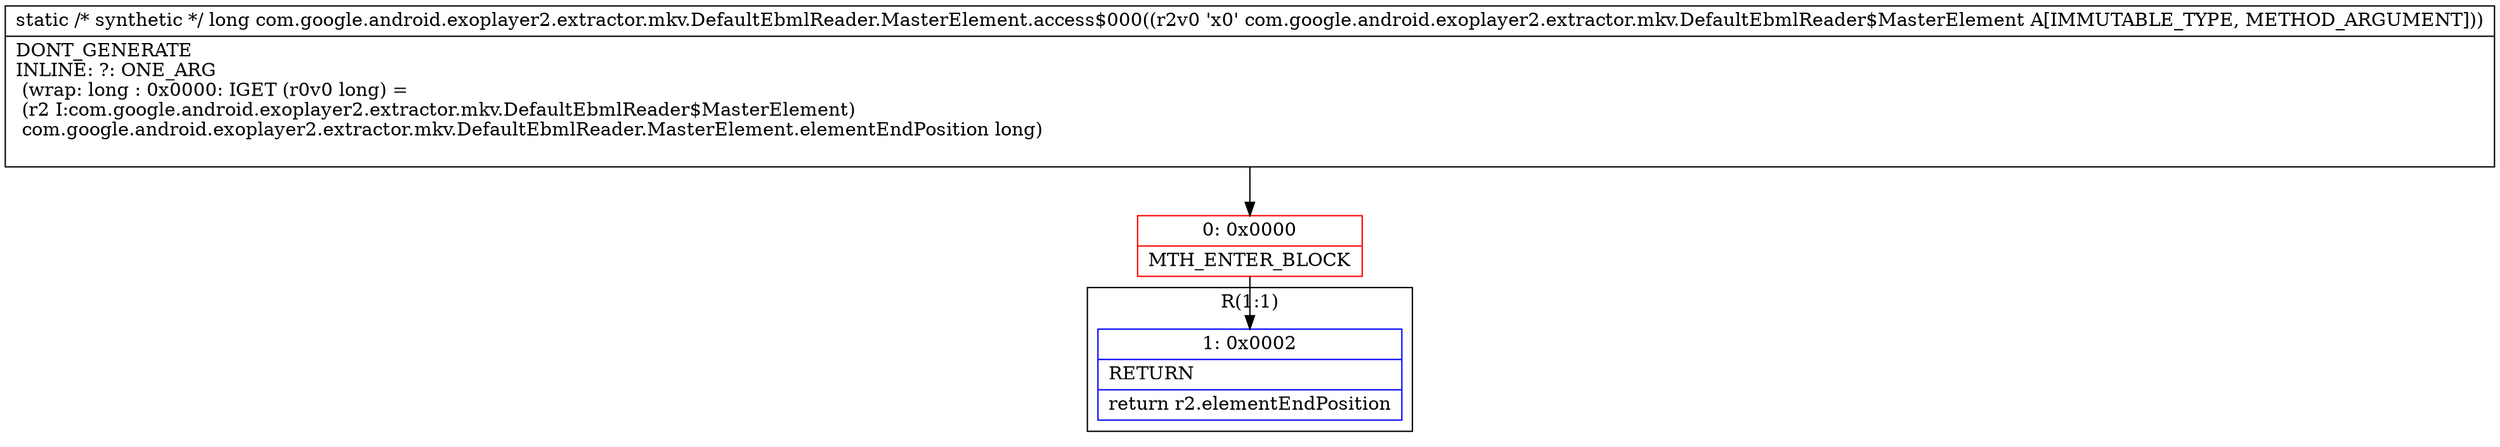 digraph "CFG forcom.google.android.exoplayer2.extractor.mkv.DefaultEbmlReader.MasterElement.access$000(Lcom\/google\/android\/exoplayer2\/extractor\/mkv\/DefaultEbmlReader$MasterElement;)J" {
subgraph cluster_Region_1377577460 {
label = "R(1:1)";
node [shape=record,color=blue];
Node_1 [shape=record,label="{1\:\ 0x0002|RETURN\l|return r2.elementEndPosition\l}"];
}
Node_0 [shape=record,color=red,label="{0\:\ 0x0000|MTH_ENTER_BLOCK\l}"];
MethodNode[shape=record,label="{static \/* synthetic *\/ long com.google.android.exoplayer2.extractor.mkv.DefaultEbmlReader.MasterElement.access$000((r2v0 'x0' com.google.android.exoplayer2.extractor.mkv.DefaultEbmlReader$MasterElement A[IMMUTABLE_TYPE, METHOD_ARGUMENT]))  | DONT_GENERATE\lINLINE: ?: ONE_ARG  \l  (wrap: long : 0x0000: IGET  (r0v0 long) = \l  (r2 I:com.google.android.exoplayer2.extractor.mkv.DefaultEbmlReader$MasterElement)\l com.google.android.exoplayer2.extractor.mkv.DefaultEbmlReader.MasterElement.elementEndPosition long)\l\l}"];
MethodNode -> Node_0;
Node_0 -> Node_1;
}


